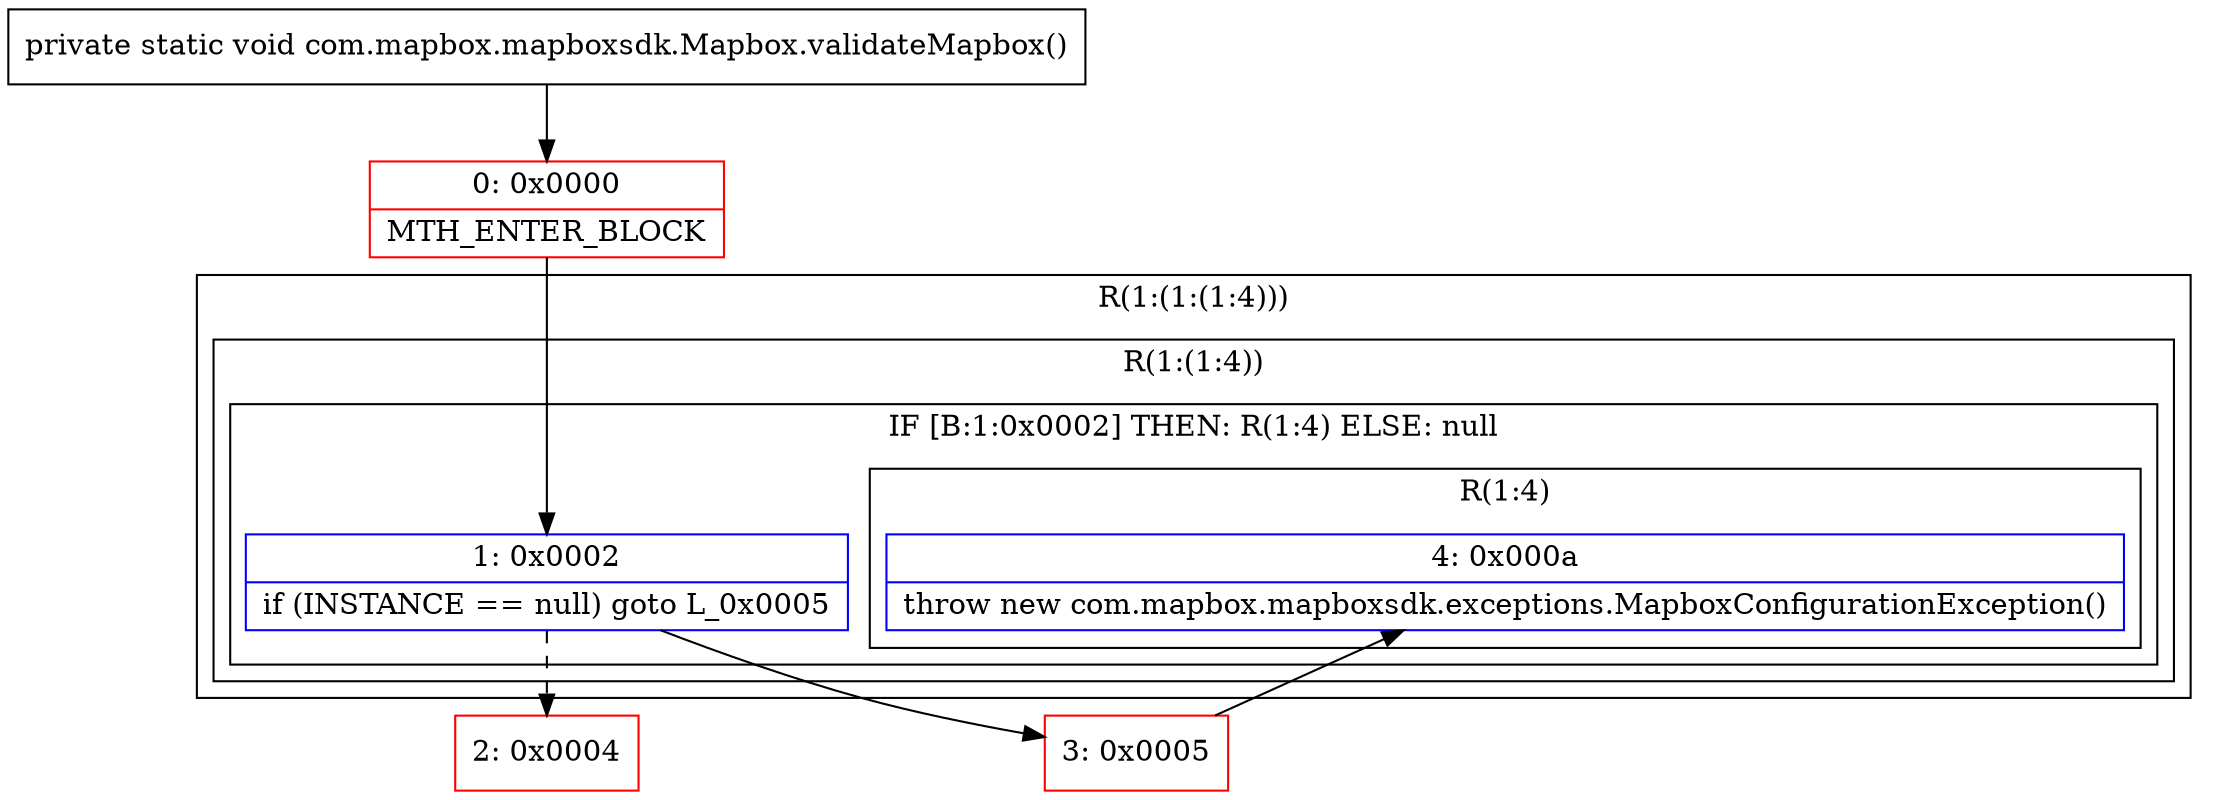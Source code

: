 digraph "CFG forcom.mapbox.mapboxsdk.Mapbox.validateMapbox()V" {
subgraph cluster_Region_1647779437 {
label = "R(1:(1:(1:4)))";
node [shape=record,color=blue];
subgraph cluster_Region_1470306234 {
label = "R(1:(1:4))";
node [shape=record,color=blue];
subgraph cluster_IfRegion_666418724 {
label = "IF [B:1:0x0002] THEN: R(1:4) ELSE: null";
node [shape=record,color=blue];
Node_1 [shape=record,label="{1\:\ 0x0002|if (INSTANCE == null) goto L_0x0005\l}"];
subgraph cluster_Region_2001093191 {
label = "R(1:4)";
node [shape=record,color=blue];
Node_4 [shape=record,label="{4\:\ 0x000a|throw new com.mapbox.mapboxsdk.exceptions.MapboxConfigurationException()\l}"];
}
}
}
}
Node_0 [shape=record,color=red,label="{0\:\ 0x0000|MTH_ENTER_BLOCK\l}"];
Node_2 [shape=record,color=red,label="{2\:\ 0x0004}"];
Node_3 [shape=record,color=red,label="{3\:\ 0x0005}"];
MethodNode[shape=record,label="{private static void com.mapbox.mapboxsdk.Mapbox.validateMapbox() }"];
MethodNode -> Node_0;
Node_1 -> Node_2[style=dashed];
Node_1 -> Node_3;
Node_0 -> Node_1;
Node_3 -> Node_4;
}

